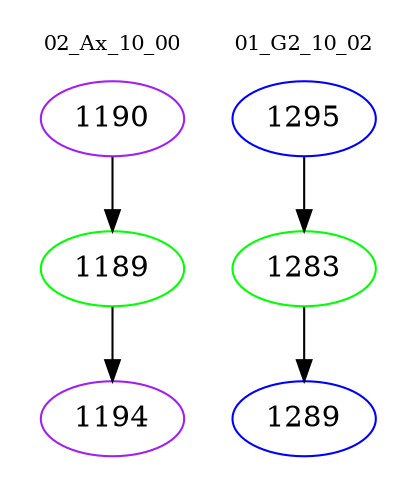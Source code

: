 digraph{
subgraph cluster_0 {
color = white
label = "02_Ax_10_00";
fontsize=10;
T0_1190 [label="1190", color="purple"]
T0_1190 -> T0_1189 [color="black"]
T0_1189 [label="1189", color="green"]
T0_1189 -> T0_1194 [color="black"]
T0_1194 [label="1194", color="purple"]
}
subgraph cluster_1 {
color = white
label = "01_G2_10_02";
fontsize=10;
T1_1295 [label="1295", color="blue"]
T1_1295 -> T1_1283 [color="black"]
T1_1283 [label="1283", color="green"]
T1_1283 -> T1_1289 [color="black"]
T1_1289 [label="1289", color="blue"]
}
}
